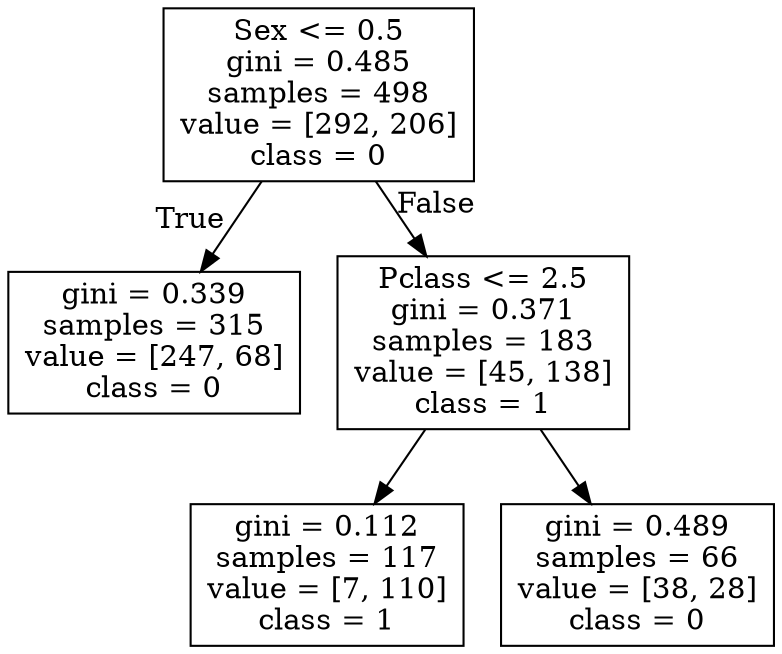 digraph Tree {
node [shape=box] ;
0 [label="Sex <= 0.5\ngini = 0.485\nsamples = 498\nvalue = [292, 206]\nclass = 0"] ;
1 [label="gini = 0.339\nsamples = 315\nvalue = [247, 68]\nclass = 0"] ;
0 -> 1 [labeldistance=2.5, labelangle=45, headlabel="True"] ;
2 [label="Pclass <= 2.5\ngini = 0.371\nsamples = 183\nvalue = [45, 138]\nclass = 1"] ;
0 -> 2 [labeldistance=2.5, labelangle=-45, headlabel="False"] ;
3 [label="gini = 0.112\nsamples = 117\nvalue = [7, 110]\nclass = 1"] ;
2 -> 3 ;
4 [label="gini = 0.489\nsamples = 66\nvalue = [38, 28]\nclass = 0"] ;
2 -> 4 ;
}